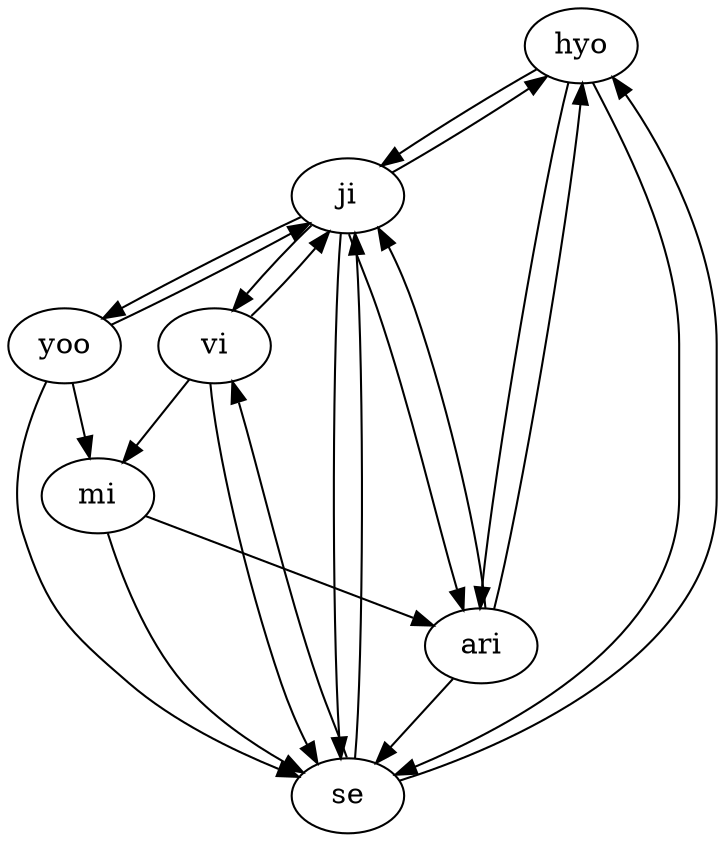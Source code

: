 digraph {
hyo->ji;
ji->hyo;
hyo->se;
se->hyo;
hyo->ari;
ari->hyo;
ji->yoo;
yoo->ji;
ji->vi;
vi->ji;
ji->se;
se->ji;
ji->ari;
ari->ji;
yoo->mi;
yoo->se;
vi->mi;
mi->se;
mi->ari;
vi->se;
se->vi;
ari->se;
}